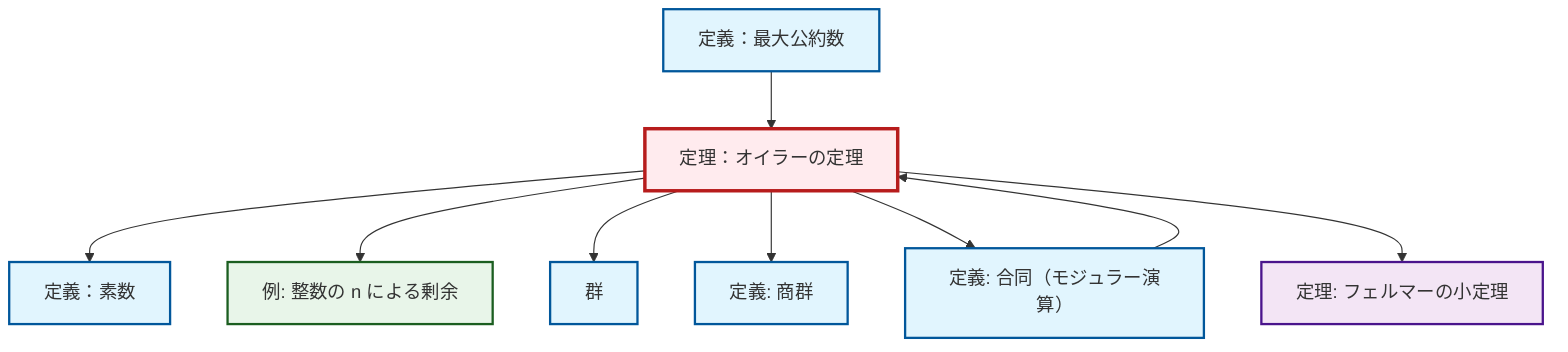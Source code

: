 graph TD
    classDef definition fill:#e1f5fe,stroke:#01579b,stroke-width:2px
    classDef theorem fill:#f3e5f5,stroke:#4a148c,stroke-width:2px
    classDef axiom fill:#fff3e0,stroke:#e65100,stroke-width:2px
    classDef example fill:#e8f5e9,stroke:#1b5e20,stroke-width:2px
    classDef current fill:#ffebee,stroke:#b71c1c,stroke-width:3px
    def-gcd["定義：最大公約数"]:::definition
    thm-euler["定理：オイラーの定理"]:::theorem
    thm-fermat-little["定理: フェルマーの小定理"]:::theorem
    def-prime["定義：素数"]:::definition
    def-group["群"]:::definition
    def-congruence["定義: 合同（モジュラー演算）"]:::definition
    ex-quotient-integers-mod-n["例: 整数の n による剰余"]:::example
    def-quotient-group["定義: 商群"]:::definition
    thm-euler --> def-prime
    thm-euler --> ex-quotient-integers-mod-n
    thm-euler --> def-group
    def-gcd --> thm-euler
    def-congruence --> thm-euler
    thm-euler --> def-quotient-group
    thm-euler --> def-congruence
    thm-euler --> thm-fermat-little
    class thm-euler current